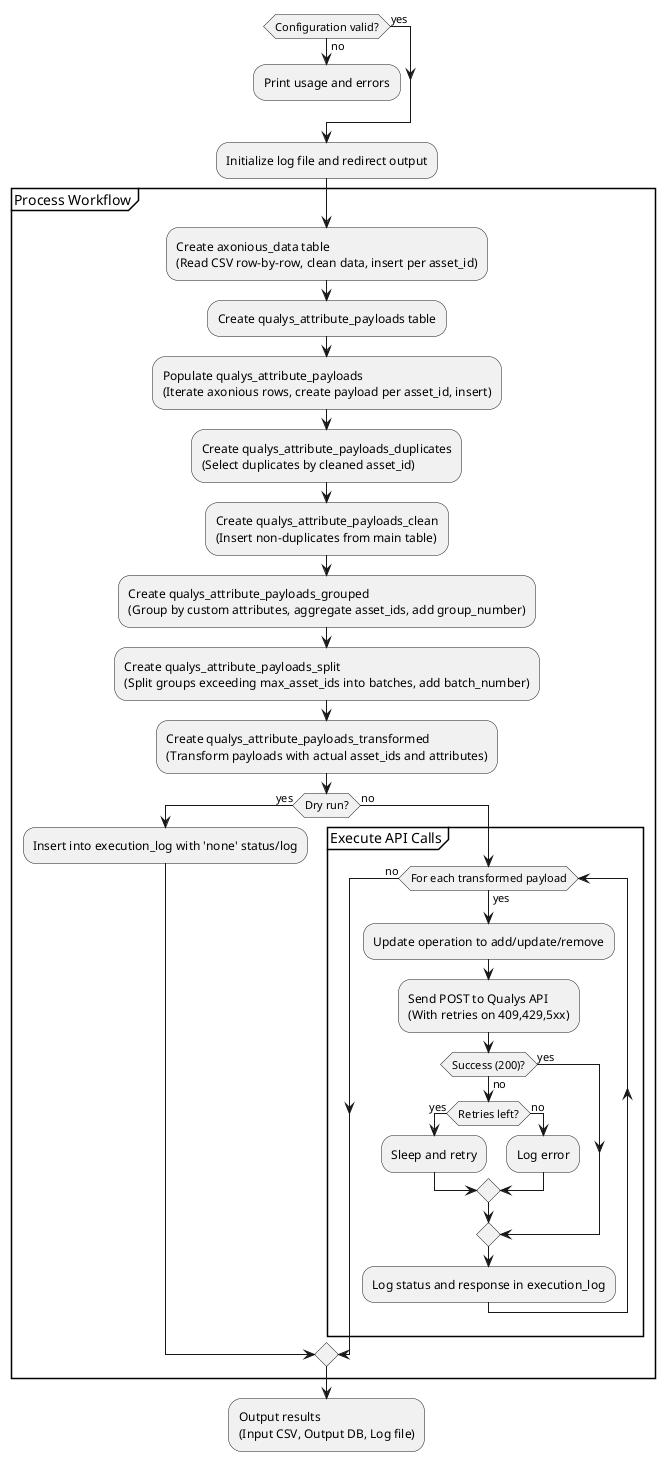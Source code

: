 @startuml

skinparam monochrome true
skinparam shadowing false
skinparam dpi 300:Check required modules\n(Import and verify all necessary modules);:Get configuration\n(Parse args, env vars for CSV, DB, API settings, dry_run);

if (Configuration valid?) then (yes)
else (no)
  :Print usage and errors;
  detach
endif
   :Initialize log file and redirect output;

partition "Process Workflow" {
  :Create axonious_data table\n(Read CSV row-by-row, clean data, insert per asset_id);
  :Create qualys_attribute_payloads table;
  :Populate qualys_attribute_payloads\n(Iterate axonious rows, create payload per asset_id, insert);
  :Create qualys_attribute_payloads_duplicates\n(Select duplicates by cleaned asset_id);
  :Create qualys_attribute_payloads_clean\n(Insert non-duplicates from main table);
  :Create qualys_attribute_payloads_grouped\n(Group by custom attributes, aggregate asset_ids, add group_number);
  :Create qualys_attribute_payloads_split\n(Split groups exceeding max_asset_ids into batches, add batch_number);
  :Create qualys_attribute_payloads_transformed\n(Transform payloads with actual asset_ids and attributes);
  if (Dry run?) then (yes)
    :Insert into execution_log with 'none' status/log;
  else (no)

    partition "Execute API Calls" {
      while (For each transformed payload) is (yes)
        :Update operation to add/update/remove;
        :Send POST to Qualys API\n(With retries on 409,429,5xx);
        if (Success (200)?) then (yes)
        else (no)
          if (Retries left?) then (yes)
            :Sleep and retry;
          else (no)
            :Log error;
          endif
        endif
        :Log status and response in execution_log;
      endwhile (no)
    }
  endif
}
:Output results\n(Input CSV, Output DB, Log file);
@enduml

